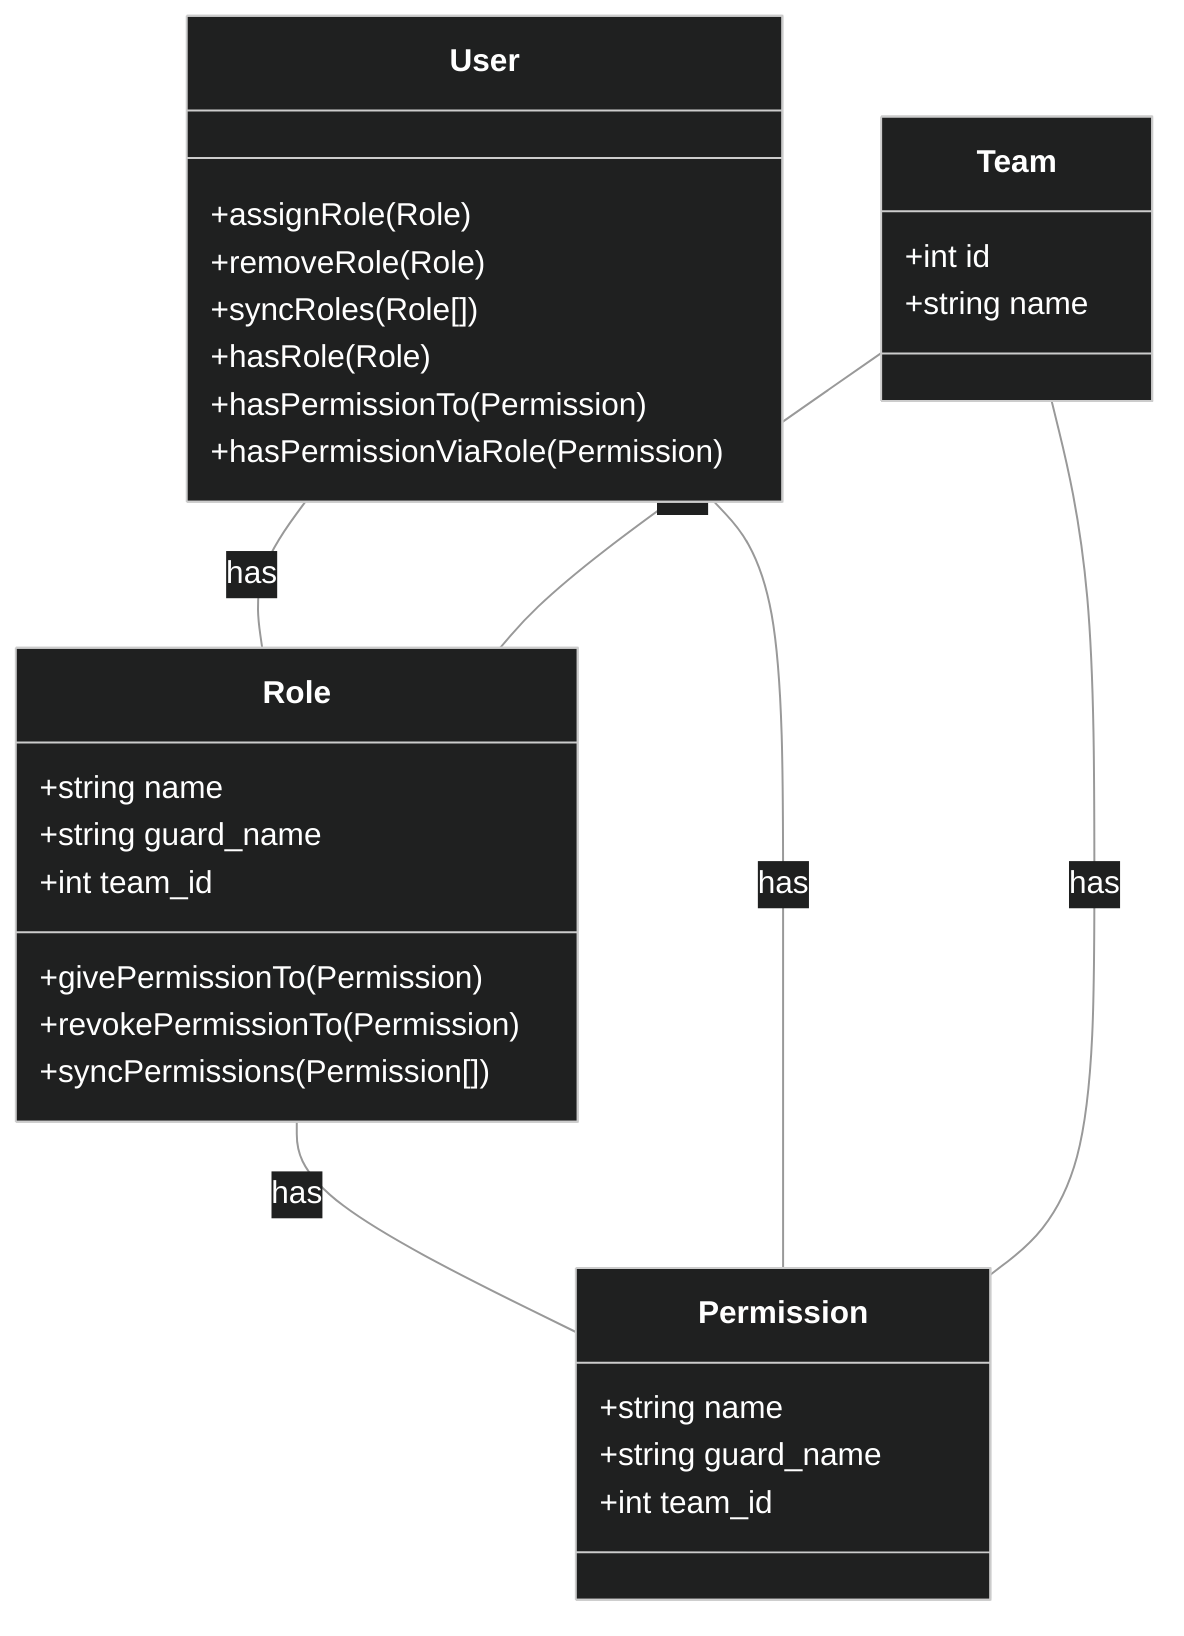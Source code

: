 %%{init: {'theme': 'dark', 'themeVariables': { 'primaryColor': '#2a2a2a', 'primaryTextColor': '#ffffff', 'primaryBorderColor': '#555555', 'lineColor': '#999999', 'secondaryColor': '#252525', 'tertiaryColor': '#333333' }}}%%
classDiagram
    class Permission {
        +string name
        +string guard_name
        +int team_id
    }
    
    class Role {
        +string name
        +string guard_name
        +int team_id
        +givePermissionTo(Permission)
        +revokePermissionTo(Permission)
        +syncPermissions(Permission[])
    }
    
    class User {
        +assignRole(Role)
        +removeRole(Role)
        +syncRoles(Role[])
        +hasRole(Role)
        +hasPermissionTo(Permission)
        +hasPermissionViaRole(Permission)
    }
    
    class Team {
        +int id
        +string name
    }
    
    Role "many" -- "many" Permission : has
    User "many" -- "many" Role : has
    User "many" -- "many" Permission : has
    Team "1" -- "many" Role : has
    Team "1" -- "many" Permission : has